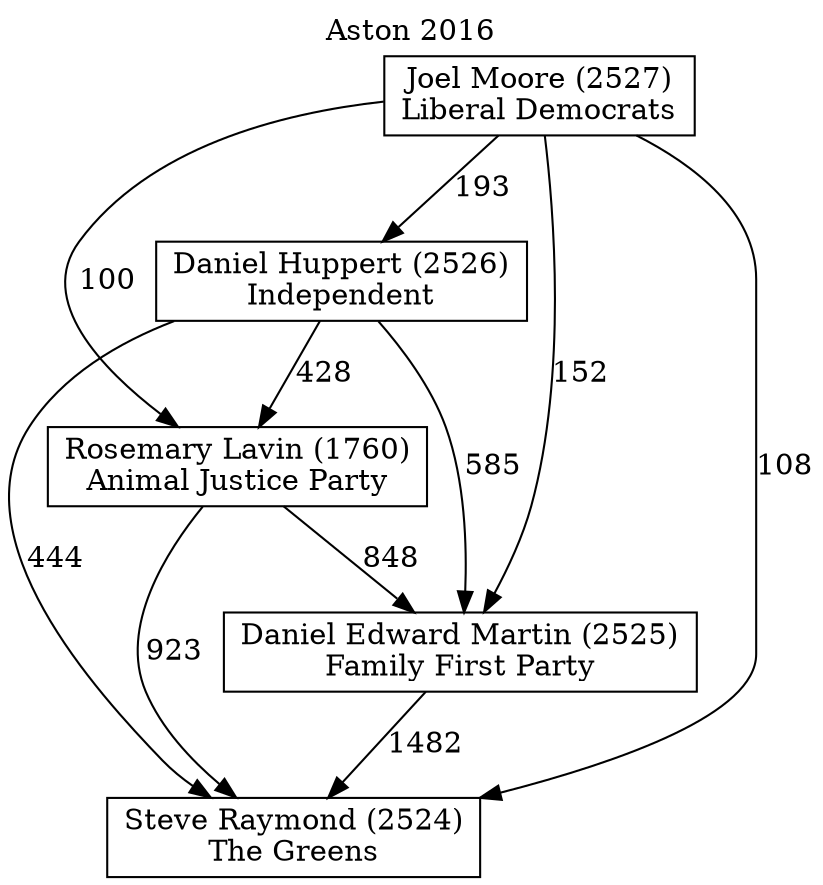 // House preference flow
digraph "Steve Raymond (2524)_Aston_2016" {
	graph [label="Aston 2016" labelloc=t mclimit=10]
	node [shape=box]
	"Rosemary Lavin (1760)" [label="Rosemary Lavin (1760)
Animal Justice Party"]
	"Daniel Edward Martin (2525)" [label="Daniel Edward Martin (2525)
Family First Party"]
	"Steve Raymond (2524)" [label="Steve Raymond (2524)
The Greens"]
	"Daniel Huppert (2526)" [label="Daniel Huppert (2526)
Independent"]
	"Joel Moore (2527)" [label="Joel Moore (2527)
Liberal Democrats"]
	"Daniel Huppert (2526)" -> "Steve Raymond (2524)" [label=444]
	"Joel Moore (2527)" -> "Daniel Edward Martin (2525)" [label=152]
	"Joel Moore (2527)" -> "Rosemary Lavin (1760)" [label=100]
	"Rosemary Lavin (1760)" -> "Daniel Edward Martin (2525)" [label=848]
	"Joel Moore (2527)" -> "Steve Raymond (2524)" [label=108]
	"Daniel Huppert (2526)" -> "Rosemary Lavin (1760)" [label=428]
	"Rosemary Lavin (1760)" -> "Steve Raymond (2524)" [label=923]
	"Joel Moore (2527)" -> "Daniel Huppert (2526)" [label=193]
	"Daniel Huppert (2526)" -> "Daniel Edward Martin (2525)" [label=585]
	"Daniel Edward Martin (2525)" -> "Steve Raymond (2524)" [label=1482]
}
